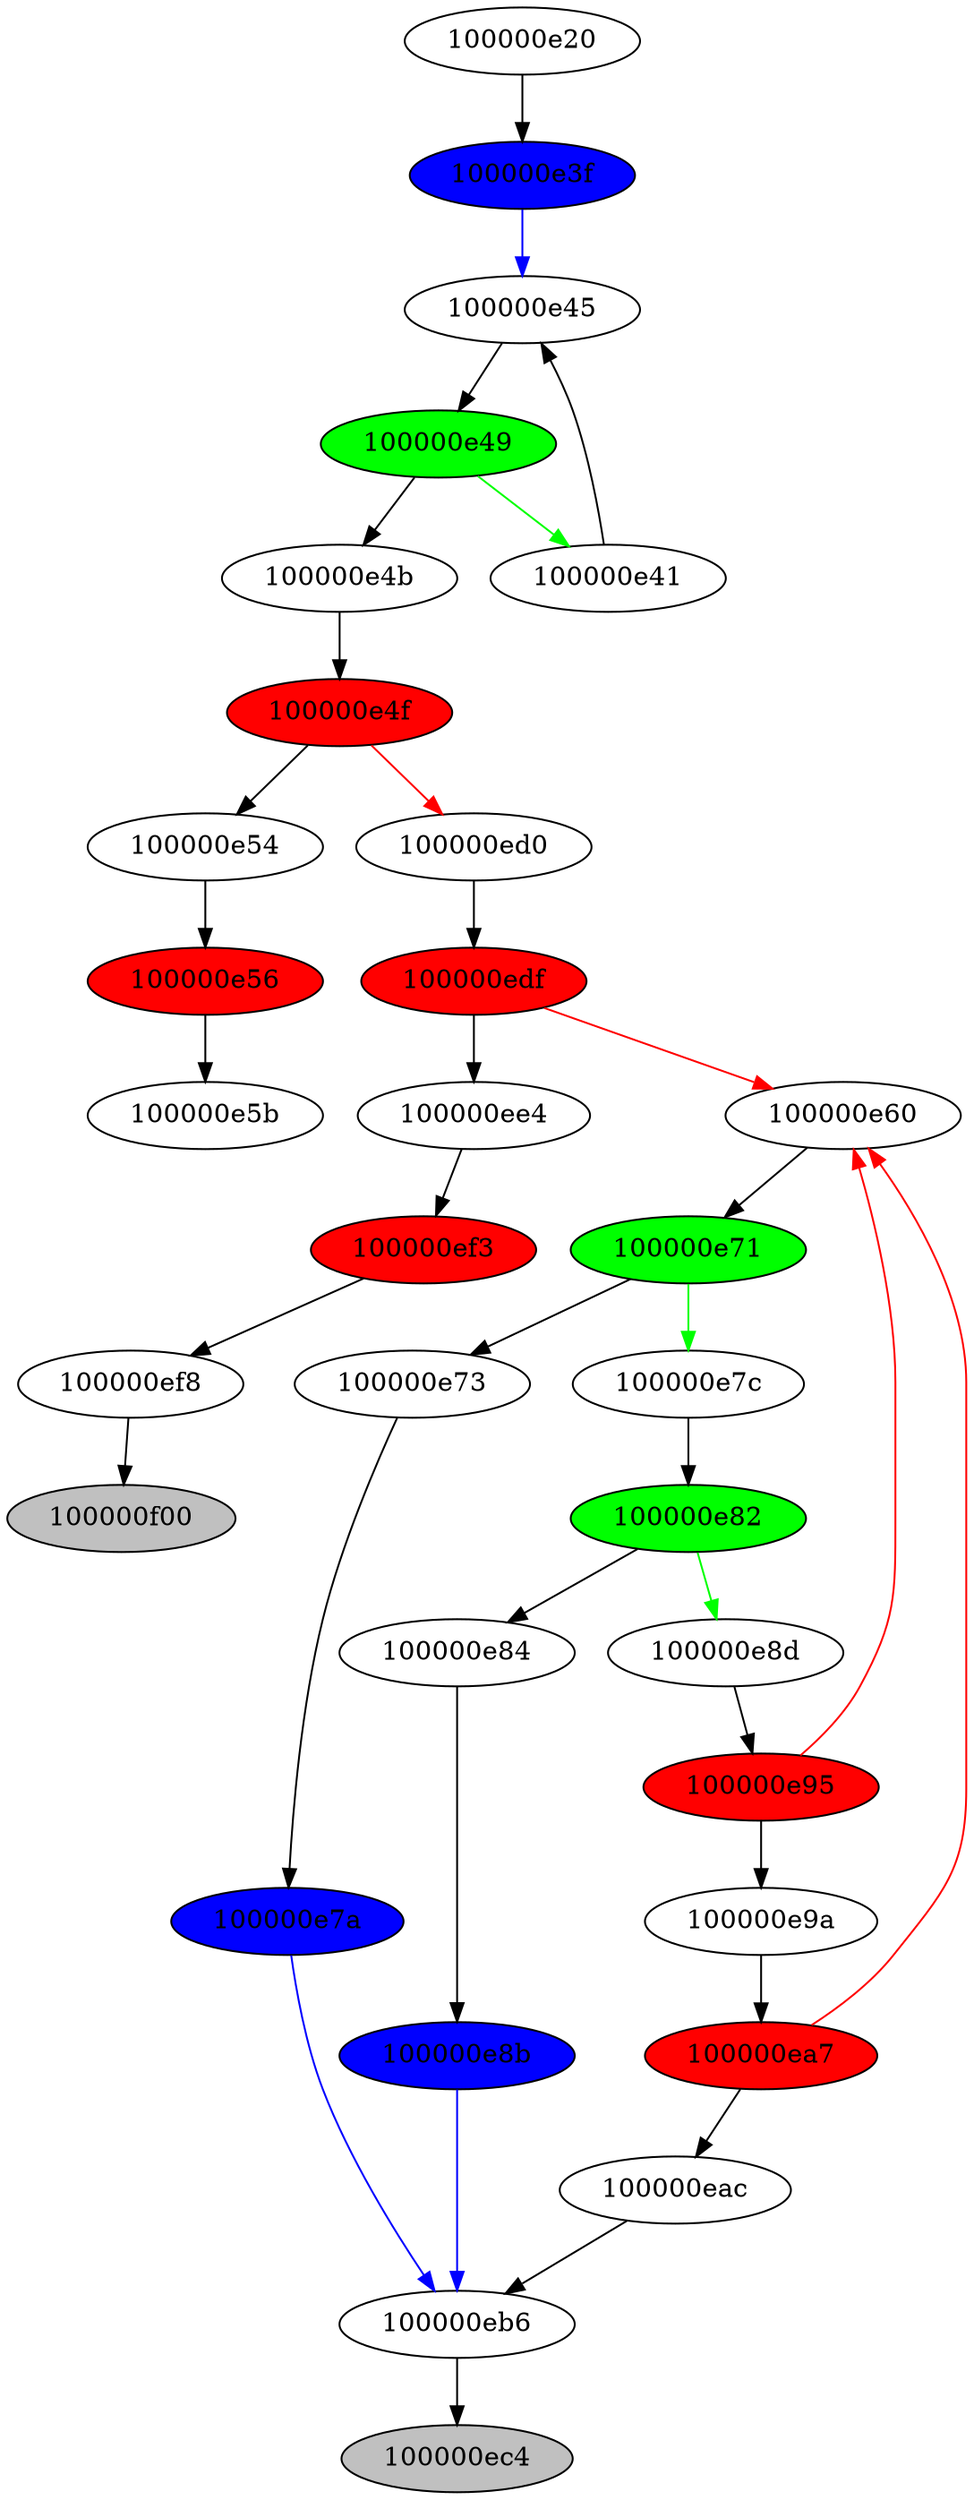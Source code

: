 digraph mon_graphe {
"100000e20"->"100000e3f";
"100000e3f"->"100000e45" [color=blue];
"100000e3f" [style=filled fillcolor=blue];
"100000e45"->"100000e49";
"100000e49"->"100000e4b";
"100000e49" [style=filled fillcolor=green];
"100000e4b"->"100000e4f";
"100000e4f"->"100000e54";
"100000e4f" [style=filled fillcolor=red];
"100000e54"->"100000e56";
"100000e56"->"100000e5b";
"100000e56" [style=filled fillcolor=red];
"100000e5b";
"100000e4f"->"100000ed0" [color=red];
"100000e4f" [style=filled fillcolor=red];
"100000ed0"->"100000edf";
"100000edf"->"100000ee4";
"100000edf" [style=filled fillcolor=red];
"100000ee4"->"100000ef3";
"100000ef3"->"100000ef8";
"100000ef3" [style=filled fillcolor=red];
"100000ef8"->"100000f00";
"100000f00"[style=filled fillcolor=grey];
"100000edf"->"100000e60" [color=red];
"100000edf" [style=filled fillcolor=red];
"100000e60"->"100000e71";
"100000e71"->"100000e73";
"100000e71" [style=filled fillcolor=green];
"100000e73"->"100000e7a";
"100000e7a"->"100000eb6" [color=blue];
"100000e7a" [style=filled fillcolor=blue];
"100000eb6"->"100000ec4";
"100000ec4"[style=filled fillcolor=grey];
"100000e71"->"100000e7c" [color=green];
"100000e71" [style=filled fillcolor=green];
"100000e7c"->"100000e82";
"100000e82"->"100000e84";
"100000e82" [style=filled fillcolor=green];
"100000e84"->"100000e8b";
"100000e8b"->"100000eb6" [color=blue];
"100000e8b" [style=filled fillcolor=blue];
"100000eb6";
"100000e82"->"100000e8d" [color=green];
"100000e82" [style=filled fillcolor=green];
"100000e8d"->"100000e95";
"100000e95"->"100000e9a";
"100000e95" [style=filled fillcolor=red];
"100000e9a"->"100000ea7";
"100000ea7"->"100000eac";
"100000ea7" [style=filled fillcolor=red];
"100000eac"->"100000eb6";
"100000eb6";
"100000ea7"->"100000e60" [color=red];
"100000ea7" [style=filled fillcolor=red];
"100000e60";
"100000e95"->"100000e60" [color=red];
"100000e95" [style=filled fillcolor=red];
"100000e60";
"100000e49"->"100000e41" [color=green];
"100000e49" [style=filled fillcolor=green];
"100000e41"->"100000e45";
"100000e45";
}